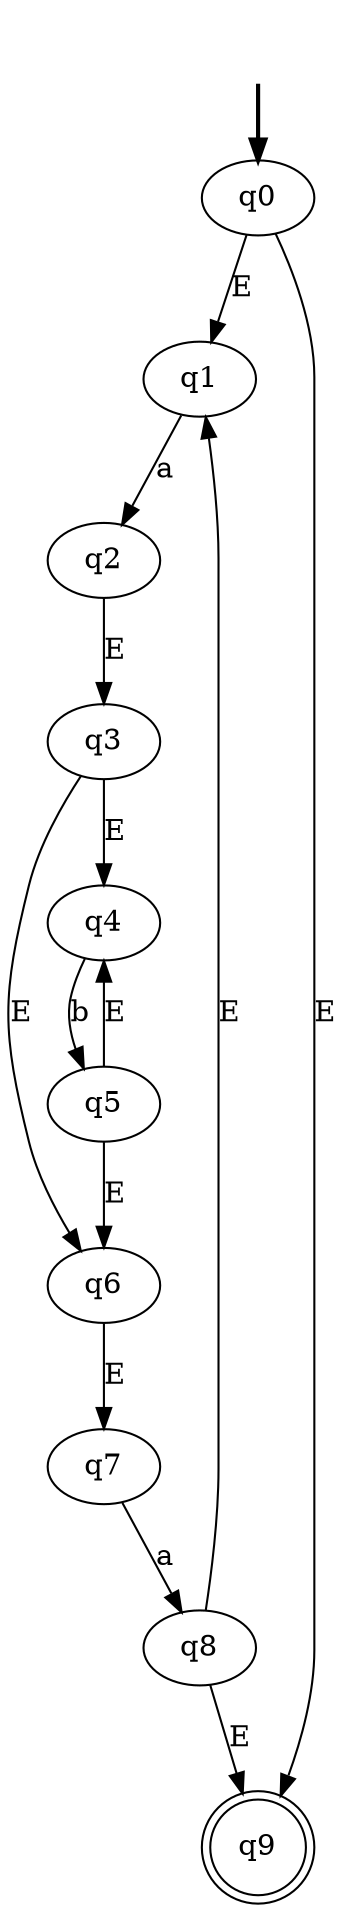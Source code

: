 digraph {
	fake0 [style=invisible]
	q1
	q6
	q5
	q0 [root=true]
	q4
	q9 [shape=doublecircle]
	q3
	q7
	q8
	q2
	fake0 -> q0 [style=bold]
	q1 -> q2 [label=a]
	q4 -> q5 [label=b]
	q3 -> q6 [label=E]
	q3 -> q4 [label=E]
	q5 -> q6 [label=E]
	q5 -> q4 [label=E]
	q2 -> q3 [label=E]
	q7 -> q8 [label=a]
	q6 -> q7 [label=E]
	q0 -> q1 [label=E]
	q0 -> q9 [label=E]
	q8 -> q1 [label=E]
	q8 -> q9 [label=E]
}
